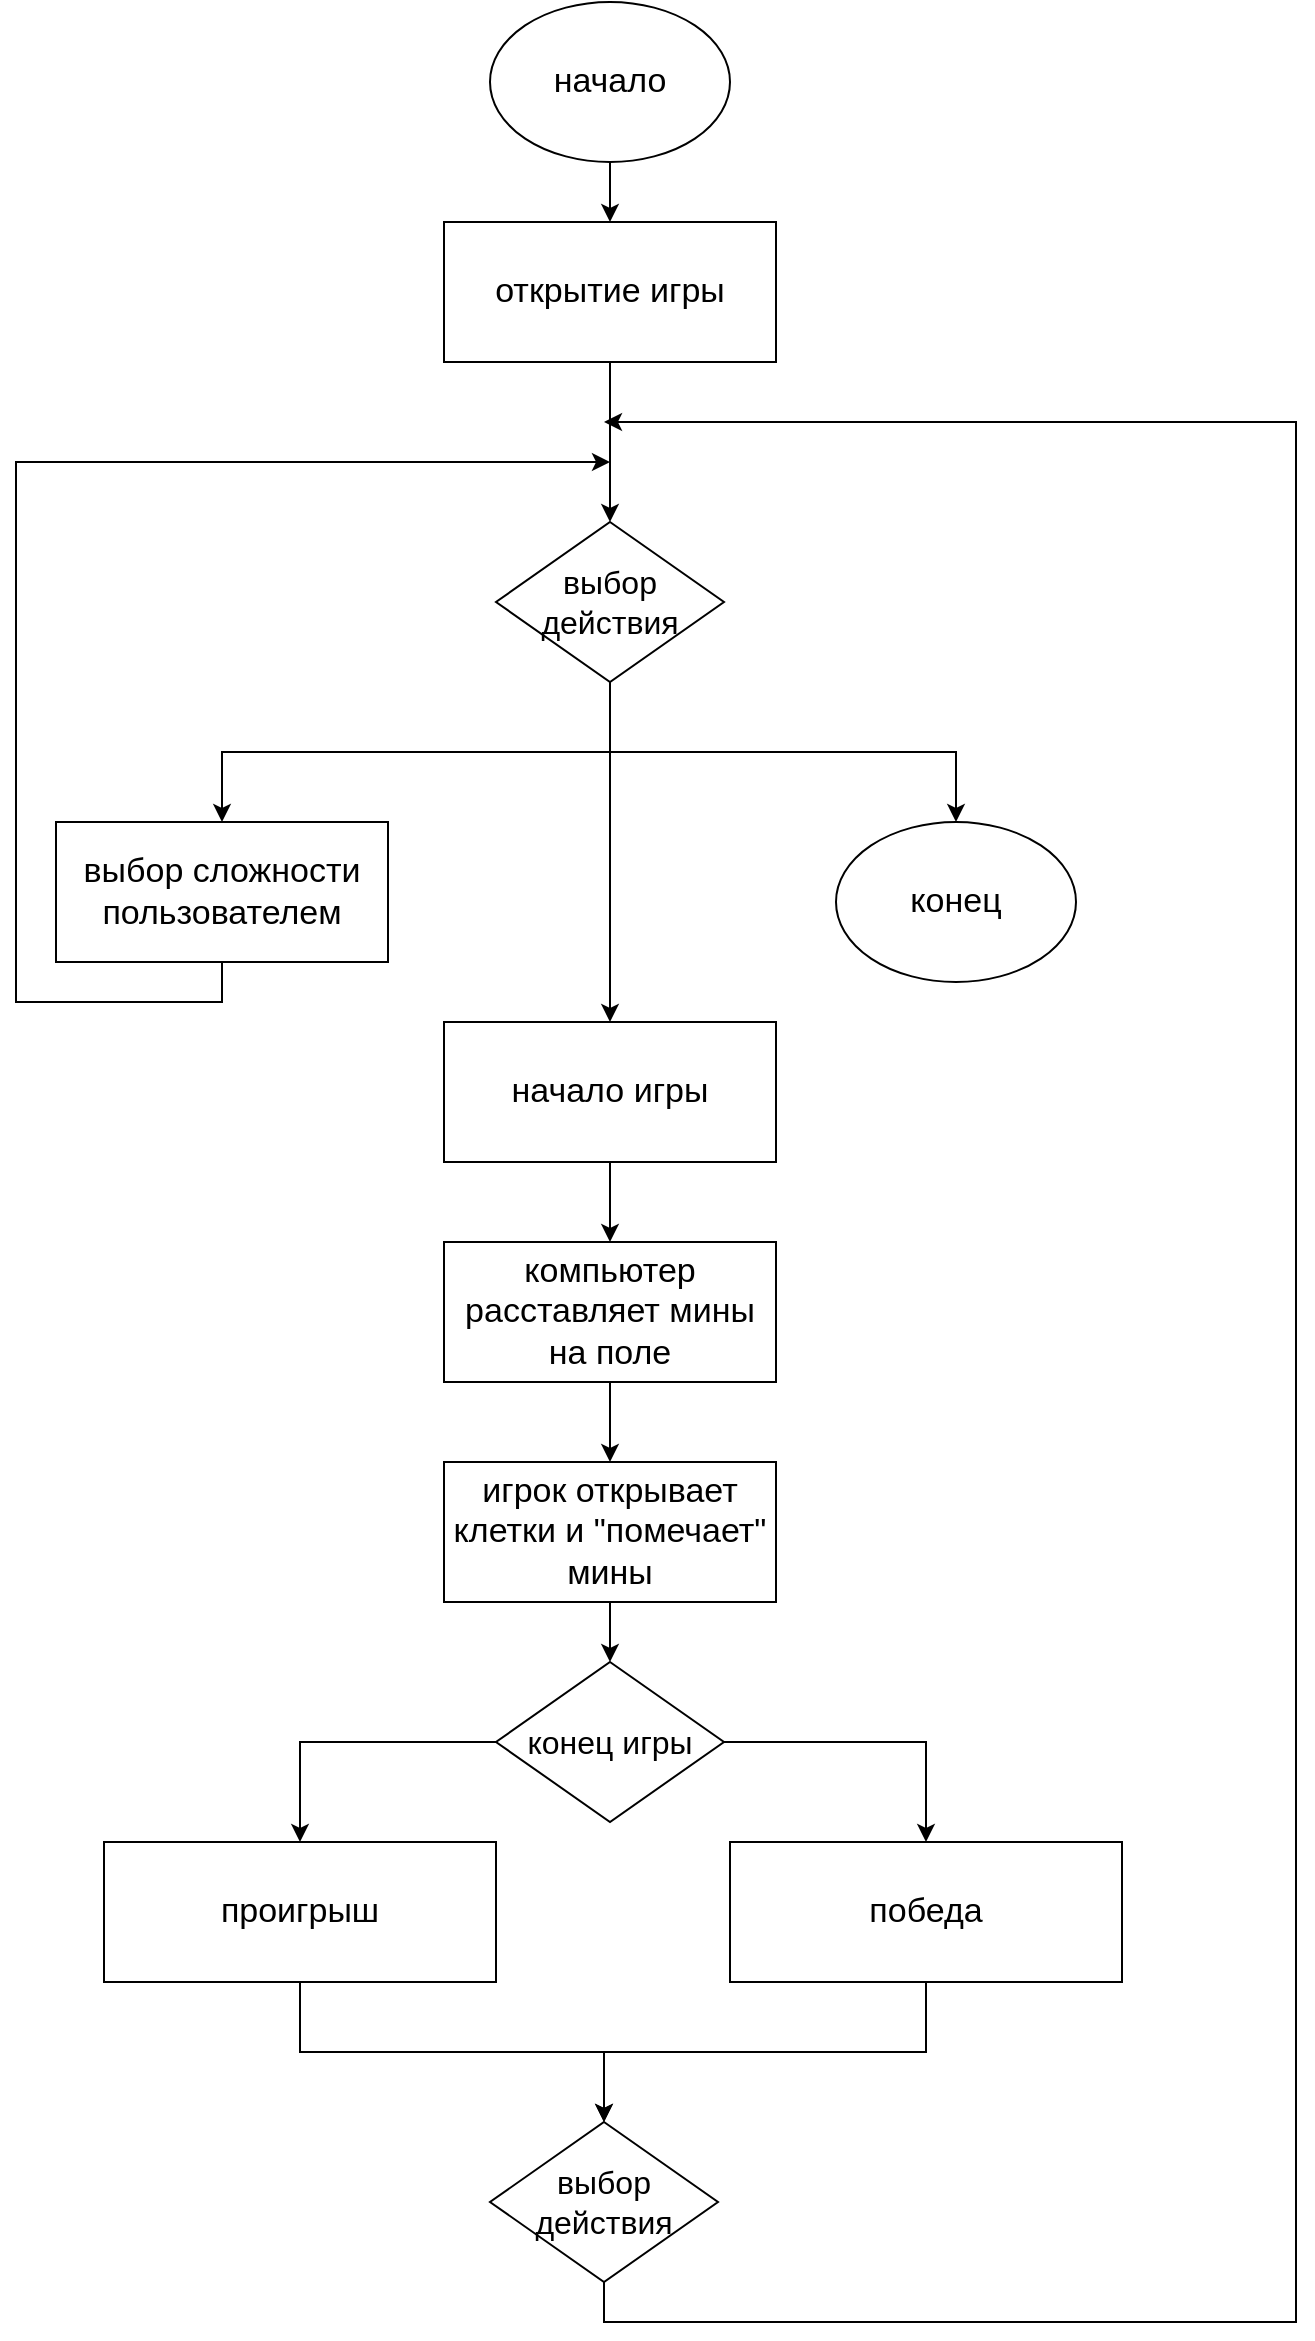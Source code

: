 <mxfile version="22.1.21" type="device">
  <diagram id="C5RBs43oDa-KdzZeNtuy" name="Page-1">
    <mxGraphModel dx="880" dy="542" grid="1" gridSize="10" guides="1" tooltips="1" connect="1" arrows="1" fold="1" page="1" pageScale="1" pageWidth="827" pageHeight="1169" math="0" shadow="0">
      <root>
        <mxCell id="WIyWlLk6GJQsqaUBKTNV-0" />
        <mxCell id="WIyWlLk6GJQsqaUBKTNV-1" parent="WIyWlLk6GJQsqaUBKTNV-0" />
        <mxCell id="XoK_gau2MEsAUCZI41HU-1" value="&lt;font style=&quot;font-size: 17px;&quot;&gt;начало&lt;/font&gt;" style="ellipse;whiteSpace=wrap;html=1;" vertex="1" parent="WIyWlLk6GJQsqaUBKTNV-1">
          <mxGeometry x="357" width="120" height="80" as="geometry" />
        </mxCell>
        <mxCell id="XoK_gau2MEsAUCZI41HU-35" style="edgeStyle=orthogonalEdgeStyle;rounded=0;orthogonalLoop=1;jettySize=auto;html=1;exitX=0.5;exitY=1;exitDx=0;exitDy=0;entryX=0.5;entryY=0;entryDx=0;entryDy=0;" edge="1" parent="WIyWlLk6GJQsqaUBKTNV-1" source="XoK_gau2MEsAUCZI41HU-3" target="XoK_gau2MEsAUCZI41HU-28">
          <mxGeometry relative="1" as="geometry" />
        </mxCell>
        <mxCell id="XoK_gau2MEsAUCZI41HU-36" style="edgeStyle=orthogonalEdgeStyle;rounded=0;orthogonalLoop=1;jettySize=auto;html=1;exitX=0.5;exitY=1;exitDx=0;exitDy=0;entryX=0.5;entryY=0;entryDx=0;entryDy=0;" edge="1" parent="WIyWlLk6GJQsqaUBKTNV-1" source="XoK_gau2MEsAUCZI41HU-3" target="XoK_gau2MEsAUCZI41HU-27">
          <mxGeometry relative="1" as="geometry" />
        </mxCell>
        <mxCell id="XoK_gau2MEsAUCZI41HU-37" style="edgeStyle=orthogonalEdgeStyle;rounded=0;orthogonalLoop=1;jettySize=auto;html=1;exitX=0.5;exitY=1;exitDx=0;exitDy=0;entryX=0.5;entryY=0;entryDx=0;entryDy=0;" edge="1" parent="WIyWlLk6GJQsqaUBKTNV-1" source="XoK_gau2MEsAUCZI41HU-3" target="XoK_gau2MEsAUCZI41HU-13">
          <mxGeometry relative="1" as="geometry" />
        </mxCell>
        <mxCell id="XoK_gau2MEsAUCZI41HU-3" value="&lt;font style=&quot;font-size: 16px;&quot;&gt;выбор действия&lt;/font&gt;" style="rhombus;whiteSpace=wrap;html=1;" vertex="1" parent="WIyWlLk6GJQsqaUBKTNV-1">
          <mxGeometry x="360" y="260" width="114" height="80" as="geometry" />
        </mxCell>
        <mxCell id="XoK_gau2MEsAUCZI41HU-13" value="&lt;font style=&quot;font-size: 17px;&quot;&gt;конец&lt;br&gt;&lt;/font&gt;" style="ellipse;whiteSpace=wrap;html=1;" vertex="1" parent="WIyWlLk6GJQsqaUBKTNV-1">
          <mxGeometry x="530" y="410" width="120" height="80" as="geometry" />
        </mxCell>
        <mxCell id="XoK_gau2MEsAUCZI41HU-40" style="edgeStyle=orthogonalEdgeStyle;rounded=0;orthogonalLoop=1;jettySize=auto;html=1;exitX=0.5;exitY=1;exitDx=0;exitDy=0;entryX=0.5;entryY=0;entryDx=0;entryDy=0;" edge="1" parent="WIyWlLk6GJQsqaUBKTNV-1" source="XoK_gau2MEsAUCZI41HU-16" target="XoK_gau2MEsAUCZI41HU-18">
          <mxGeometry relative="1" as="geometry" />
        </mxCell>
        <mxCell id="XoK_gau2MEsAUCZI41HU-16" value="&lt;span style=&quot;font-size: 17px;&quot;&gt;компьютер расставляет мины на поле&lt;/span&gt;" style="rounded=0;whiteSpace=wrap;html=1;" vertex="1" parent="WIyWlLk6GJQsqaUBKTNV-1">
          <mxGeometry x="334" y="620" width="166" height="70" as="geometry" />
        </mxCell>
        <mxCell id="XoK_gau2MEsAUCZI41HU-41" style="edgeStyle=orthogonalEdgeStyle;rounded=0;orthogonalLoop=1;jettySize=auto;html=1;exitX=0.5;exitY=1;exitDx=0;exitDy=0;entryX=0.5;entryY=0;entryDx=0;entryDy=0;" edge="1" parent="WIyWlLk6GJQsqaUBKTNV-1" source="XoK_gau2MEsAUCZI41HU-18" target="XoK_gau2MEsAUCZI41HU-19">
          <mxGeometry relative="1" as="geometry" />
        </mxCell>
        <mxCell id="XoK_gau2MEsAUCZI41HU-18" value="&lt;span style=&quot;font-size: 17px;&quot;&gt;игрок открывает клетки и &quot;помечает&quot; мины&lt;/span&gt;" style="rounded=0;whiteSpace=wrap;html=1;" vertex="1" parent="WIyWlLk6GJQsqaUBKTNV-1">
          <mxGeometry x="334" y="730" width="166" height="70" as="geometry" />
        </mxCell>
        <mxCell id="XoK_gau2MEsAUCZI41HU-42" style="edgeStyle=orthogonalEdgeStyle;rounded=0;orthogonalLoop=1;jettySize=auto;html=1;exitX=0;exitY=0.5;exitDx=0;exitDy=0;entryX=0.5;entryY=0;entryDx=0;entryDy=0;" edge="1" parent="WIyWlLk6GJQsqaUBKTNV-1" source="XoK_gau2MEsAUCZI41HU-19" target="XoK_gau2MEsAUCZI41HU-22">
          <mxGeometry relative="1" as="geometry" />
        </mxCell>
        <mxCell id="XoK_gau2MEsAUCZI41HU-43" style="edgeStyle=orthogonalEdgeStyle;rounded=0;orthogonalLoop=1;jettySize=auto;html=1;exitX=1;exitY=0.5;exitDx=0;exitDy=0;entryX=0.5;entryY=0;entryDx=0;entryDy=0;" edge="1" parent="WIyWlLk6GJQsqaUBKTNV-1" source="XoK_gau2MEsAUCZI41HU-19" target="XoK_gau2MEsAUCZI41HU-21">
          <mxGeometry relative="1" as="geometry" />
        </mxCell>
        <mxCell id="XoK_gau2MEsAUCZI41HU-19" value="&lt;font style=&quot;font-size: 16px;&quot;&gt;конец игры&lt;/font&gt;" style="rhombus;whiteSpace=wrap;html=1;" vertex="1" parent="WIyWlLk6GJQsqaUBKTNV-1">
          <mxGeometry x="360" y="830" width="114" height="80" as="geometry" />
        </mxCell>
        <mxCell id="XoK_gau2MEsAUCZI41HU-44" style="edgeStyle=orthogonalEdgeStyle;rounded=0;orthogonalLoop=1;jettySize=auto;html=1;exitX=0.5;exitY=1;exitDx=0;exitDy=0;entryX=0.5;entryY=0;entryDx=0;entryDy=0;" edge="1" parent="WIyWlLk6GJQsqaUBKTNV-1" source="XoK_gau2MEsAUCZI41HU-21" target="XoK_gau2MEsAUCZI41HU-25">
          <mxGeometry relative="1" as="geometry" />
        </mxCell>
        <mxCell id="XoK_gau2MEsAUCZI41HU-21" value="&lt;span style=&quot;font-size: 17px;&quot;&gt;победа&lt;/span&gt;" style="rounded=0;whiteSpace=wrap;html=1;" vertex="1" parent="WIyWlLk6GJQsqaUBKTNV-1">
          <mxGeometry x="477" y="920" width="196" height="70" as="geometry" />
        </mxCell>
        <mxCell id="XoK_gau2MEsAUCZI41HU-46" style="edgeStyle=orthogonalEdgeStyle;rounded=0;orthogonalLoop=1;jettySize=auto;html=1;exitX=0.5;exitY=1;exitDx=0;exitDy=0;entryX=0.5;entryY=0;entryDx=0;entryDy=0;" edge="1" parent="WIyWlLk6GJQsqaUBKTNV-1" source="XoK_gau2MEsAUCZI41HU-22" target="XoK_gau2MEsAUCZI41HU-25">
          <mxGeometry relative="1" as="geometry" />
        </mxCell>
        <mxCell id="XoK_gau2MEsAUCZI41HU-22" value="&lt;span style=&quot;font-size: 17px;&quot;&gt;проигрыш&lt;/span&gt;" style="rounded=0;whiteSpace=wrap;html=1;" vertex="1" parent="WIyWlLk6GJQsqaUBKTNV-1">
          <mxGeometry x="164" y="920" width="196" height="70" as="geometry" />
        </mxCell>
        <mxCell id="XoK_gau2MEsAUCZI41HU-25" value="&lt;font style=&quot;font-size: 16px;&quot;&gt;выбор действия&lt;/font&gt;" style="rhombus;whiteSpace=wrap;html=1;" vertex="1" parent="WIyWlLk6GJQsqaUBKTNV-1">
          <mxGeometry x="357" y="1060" width="114" height="80" as="geometry" />
        </mxCell>
        <mxCell id="XoK_gau2MEsAUCZI41HU-38" style="edgeStyle=orthogonalEdgeStyle;rounded=0;orthogonalLoop=1;jettySize=auto;html=1;exitX=0.5;exitY=1;exitDx=0;exitDy=0;" edge="1" parent="WIyWlLk6GJQsqaUBKTNV-1" source="XoK_gau2MEsAUCZI41HU-27">
          <mxGeometry relative="1" as="geometry">
            <mxPoint x="417" y="230" as="targetPoint" />
            <Array as="points">
              <mxPoint x="223" y="500" />
              <mxPoint x="120" y="500" />
              <mxPoint x="120" y="230" />
              <mxPoint x="360" y="230" />
            </Array>
          </mxGeometry>
        </mxCell>
        <mxCell id="XoK_gau2MEsAUCZI41HU-27" value="&lt;span style=&quot;font-size: 17px;&quot;&gt;выбор сложности пользователем&lt;/span&gt;" style="rounded=0;whiteSpace=wrap;html=1;" vertex="1" parent="WIyWlLk6GJQsqaUBKTNV-1">
          <mxGeometry x="140" y="410" width="166" height="70" as="geometry" />
        </mxCell>
        <mxCell id="XoK_gau2MEsAUCZI41HU-39" style="edgeStyle=orthogonalEdgeStyle;rounded=0;orthogonalLoop=1;jettySize=auto;html=1;exitX=0.5;exitY=1;exitDx=0;exitDy=0;entryX=0.5;entryY=0;entryDx=0;entryDy=0;" edge="1" parent="WIyWlLk6GJQsqaUBKTNV-1" source="XoK_gau2MEsAUCZI41HU-28" target="XoK_gau2MEsAUCZI41HU-16">
          <mxGeometry relative="1" as="geometry" />
        </mxCell>
        <mxCell id="XoK_gau2MEsAUCZI41HU-28" value="&lt;span style=&quot;font-size: 17px;&quot;&gt;начало игры&lt;/span&gt;" style="rounded=0;whiteSpace=wrap;html=1;" vertex="1" parent="WIyWlLk6GJQsqaUBKTNV-1">
          <mxGeometry x="334" y="510" width="166" height="70" as="geometry" />
        </mxCell>
        <mxCell id="XoK_gau2MEsAUCZI41HU-31" style="edgeStyle=orthogonalEdgeStyle;rounded=0;orthogonalLoop=1;jettySize=auto;html=1;exitX=0.5;exitY=1;exitDx=0;exitDy=0;entryX=0.5;entryY=0;entryDx=0;entryDy=0;" edge="1" parent="WIyWlLk6GJQsqaUBKTNV-1" source="XoK_gau2MEsAUCZI41HU-29" target="XoK_gau2MEsAUCZI41HU-3">
          <mxGeometry relative="1" as="geometry" />
        </mxCell>
        <mxCell id="XoK_gau2MEsAUCZI41HU-29" value="&lt;span style=&quot;font-size: 17px;&quot;&gt;открытие игры&lt;/span&gt;" style="rounded=0;whiteSpace=wrap;html=1;" vertex="1" parent="WIyWlLk6GJQsqaUBKTNV-1">
          <mxGeometry x="334" y="110" width="166" height="70" as="geometry" />
        </mxCell>
        <mxCell id="XoK_gau2MEsAUCZI41HU-30" value="" style="endArrow=classic;html=1;rounded=0;exitX=0.5;exitY=1;exitDx=0;exitDy=0;entryX=0.5;entryY=0;entryDx=0;entryDy=0;" edge="1" parent="WIyWlLk6GJQsqaUBKTNV-1" source="XoK_gau2MEsAUCZI41HU-1" target="XoK_gau2MEsAUCZI41HU-29">
          <mxGeometry width="50" height="50" relative="1" as="geometry">
            <mxPoint x="620" y="240" as="sourcePoint" />
            <mxPoint x="450" y="210" as="targetPoint" />
          </mxGeometry>
        </mxCell>
        <mxCell id="XoK_gau2MEsAUCZI41HU-47" value="" style="endArrow=classic;html=1;rounded=0;exitX=0.5;exitY=1;exitDx=0;exitDy=0;" edge="1" parent="WIyWlLk6GJQsqaUBKTNV-1" source="XoK_gau2MEsAUCZI41HU-25">
          <mxGeometry width="50" height="50" relative="1" as="geometry">
            <mxPoint x="540" y="1160" as="sourcePoint" />
            <mxPoint x="414" y="210" as="targetPoint" />
            <Array as="points">
              <mxPoint x="414" y="1160" />
              <mxPoint x="760" y="1160" />
              <mxPoint x="760" y="210" />
            </Array>
          </mxGeometry>
        </mxCell>
      </root>
    </mxGraphModel>
  </diagram>
</mxfile>
